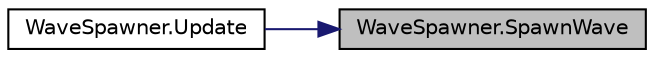 digraph "WaveSpawner.SpawnWave"
{
 // LATEX_PDF_SIZE
  edge [fontname="Helvetica",fontsize="10",labelfontname="Helvetica",labelfontsize="10"];
  node [fontname="Helvetica",fontsize="10",shape=record];
  rankdir="RL";
  Node1 [label="WaveSpawner.SpawnWave",height=0.2,width=0.4,color="black", fillcolor="grey75", style="filled", fontcolor="black",tooltip="Создание новых волн"];
  Node1 -> Node2 [dir="back",color="midnightblue",fontsize="10",style="solid",fontname="Helvetica"];
  Node2 [label="WaveSpawner.Update",height=0.2,width=0.4,color="black", fillcolor="white", style="filled",URL="$class_wave_spawner.html#a555153cbbe6e140062d5d4816f619e80",tooltip="Создает новую волну каждые 3.5 секунды"];
}

